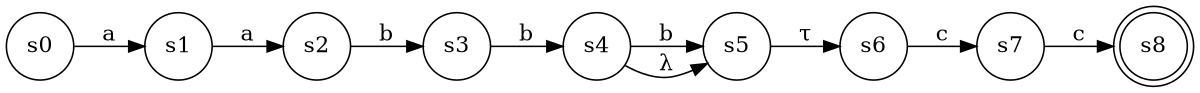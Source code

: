 digraph finite_state_machine {
	rankdir=LR;
	size="8,5"
	node [shape = doublecircle]; s8;
	node [shape = circle];
	s0 -> s1 [ label = "a" ];
	s1 -> s2 [ label = "a" ];
	s2 -> s3 [ label = "b" ];
	s3 -> s4 [ label = "b" ];
	s4 -> s5 [ label = "b" ];
	s4 -> s5 [ label = "λ" ];
	s5 -> s6 [ label = "τ" ];
	s6 -> s7 [ label = "c" ];
	s7 -> s8 [ label = "c" ];
}
